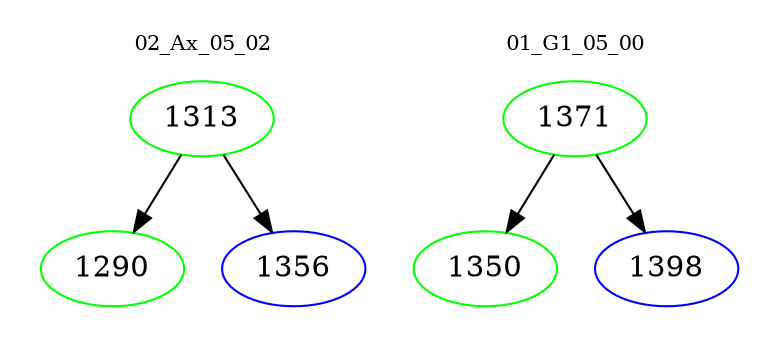 digraph{
subgraph cluster_0 {
color = white
label = "02_Ax_05_02";
fontsize=10;
T0_1313 [label="1313", color="green"]
T0_1313 -> T0_1290 [color="black"]
T0_1290 [label="1290", color="green"]
T0_1313 -> T0_1356 [color="black"]
T0_1356 [label="1356", color="blue"]
}
subgraph cluster_1 {
color = white
label = "01_G1_05_00";
fontsize=10;
T1_1371 [label="1371", color="green"]
T1_1371 -> T1_1350 [color="black"]
T1_1350 [label="1350", color="green"]
T1_1371 -> T1_1398 [color="black"]
T1_1398 [label="1398", color="blue"]
}
}
